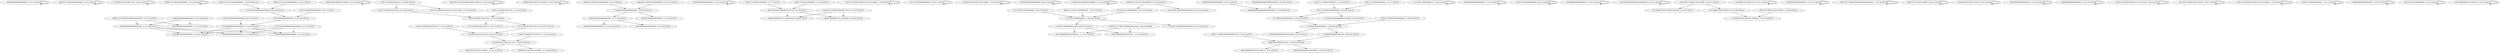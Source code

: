 digraph G {
    "00000000000000000000_11-31:14-LEN:20" -> "00000000000000000000_11-31:14-LEN:20";
    "00010111100010010000000_1-23:13-LEN:23" -> "00010111100010010000000_1-23:13-LEN:23";
    "111000011010100001100_7-28:13-LEN:21" -> "111000011010100001100_7-28:13-LEN:21";
    "0000110110001000000000_1-23:14-LEN:22" -> "0000110110001000000000_1-23:14-LEN:22";
    "00001110110001000000000000000_1-29:173-LEN:29" -> "00010000000000000000_11-31:16-LEN:20";
    "00001110110001000000000000000_1-29:173-LEN:29" -> "000100000000000000000_11-31:199-LEN:21";
    "0000110010000001100000_10-31:13-LEN:22" -> "0000110010000001100000_10-31:13-LEN:22";
    "11001101000010010100110_1-24:14-LEN:23" -> "11010000100101001101_6-25:253-LEN:20";
    "0001001110100110000000010100010_1-32:15-LEN:31" -> "0001001110100110000000010100010_1-32:15-LEN:31";
    "100001001010010110100001_9-33:14-LEN:24" -> "100001001010010110100001_9-33:14-LEN:24";
    "001001000000000000000_11-31:196-LEN:21" -> "100100000000000000010_13-33:183-LEN:21";
    "001001000000000000000_11-31:196-LEN:21" -> "10010000000000000000_13-33:24-LEN:20";
    "10011101000010010100_2-21:242-LEN:20" -> "00111010000100101001_3-22:270-LEN:20";
    "01000000000000000010_13-33:22-LEN:20" -> "01000000000000000010_13-33:22-LEN:20";
    "0011101000010000000110110_3-27:79-LEN:25" -> "1000010000000110110000000_9-33:80-LEN:25";
    "0011101000010000000110110_3-27:79-LEN:25" -> "1000010000000110110100000_9-33:80-LEN:25";
    "010101000000000000000_8-29:13-LEN:21" -> "010100000000000000000_11-31:243-LEN:21";
    "11001110100001000100110110100001_1-33:54-LEN:32" -> "11001110100001000100110110100001_1-33:54-LEN:32";
    "011101001000000000010_6-26:13-LEN:21" -> "011101001000000000010_6-26:13-LEN:21";
    "10100001001010011010100001_7-33:16-LEN:26" -> "10100001001010011010100001_7-33:16-LEN:26";
    "10100001001010011011010_7-29:274-LEN:23" -> "0001001010011011010001_11-33:14-LEN:22";
    "10100001001010011011010_7-29:274-LEN:23" -> "00010010100110110100001_11-33:264-LEN:23";
    "11000100100000000000_8-28:13-LEN:20" -> "11000100100000000000_8-28:13-LEN:20";
    "00111010000100101001_3-22:270-LEN:20" -> "011101000010010100101_4-25:13-LEN:21";
    "00111010000100101001_3-22:270-LEN:20" -> "011101000010010100110_4-24:257-LEN:21";
    "000101110001001000000000_1-25:14-LEN:24" -> "11100010010000000000000_7-29:193-LEN:23";
    "000011101101010000000000_1-24:185-LEN:24" -> "11011010100000000000000_6-28:210-LEN:23";
    "111000100100000000000000_7-31:14-LEN:24" -> "111000100100000000000000_7-31:14-LEN:24";
    "011110100110000000001_5-25:14-LEN:21" -> "11101001100000000010_7-26:342-LEN:20";
    "11010000100101001101_6-25:253-LEN:20" -> "10100001001010011011010_7-29:274-LEN:23";
    "000101110100110000000001_1-25:27-LEN:24" -> "11101001100000000010_7-26:342-LEN:20";
    "00000000000000000000_5-25:13-LEN:20" -> "000000000000000000000000000_7-33:148-LEN:27";
    "11100001000000000010_7-26:256-LEN:20" -> "1100001000000000010010000_8-33:19-LEN:25";
    "11100001000000000010_7-26:256-LEN:20" -> "110000100000000001010_8-28:243-LEN:21";
    "10011101000010010100_1-21:39-LEN:20" -> "00111010000100101001_3-22:270-LEN:20";
    "00001101101010000000000_1-24:15-LEN:23" -> "11011010100000000000000_6-28:210-LEN:23";
    "000100111010011000000000_1-24:325-LEN:24" -> "01110100110000000001_6-25:312-LEN:20";
    "000100111010011000000000_1-24:325-LEN:24" -> "011101001100000000001000101_6-33:18-LEN:27";
    "11101001100000000110_7-26:14-LEN:20" -> "11101001100000000110_7-26:14-LEN:20";
    "00010000000000000000_11-31:14-LEN:20" -> "00010000000000000000_11-31:14-LEN:20";
    "01101101010000000000_4-24:13-LEN:20" -> "01101101010000000000_4-24:13-LEN:20";
    "11011010100000000000000_6-28:210-LEN:23" -> "10101000000000000000_10-29:230-LEN:20";
    "010011111000010000000_1-21:234-LEN:21" -> "0011111000010000000000_3-24:245-LEN:22";
    "01000000000000000010_13-33:19-LEN:20" -> "01000000000000000010_13-33:19-LEN:20";
    "1101100010000000001000000010_6-33:17-LEN:28" -> "1101100010000000001000000010_6-33:17-LEN:28";
    "010011110000100000000001010_1-28:14-LEN:27" -> "00001000000000010101_10-29:244-LEN:20";
    "11100010010000000000000_7-29:193-LEN:23" -> "001001000000000000000_11-31:196-LEN:21";
    "11100010010000000000000_7-29:193-LEN:23" -> "00100100000000000000_11-31:14-LEN:20";
    "00001000000000000000_10-29:16-LEN:20" -> "00010000000000000000_11-31:16-LEN:20";
    "00001000000000000000_10-29:16-LEN:20" -> "000100000000000000000_11-31:199-LEN:21";
    "001100111000011001010000_1-24:173-LEN:24" -> "011100001100101000010000001_6-33:15-LEN:27";
    "001100111000011001010000_1-24:173-LEN:24" -> "01110000110010100001_6-25:158-LEN:20";
    "110000100000000001010_8-28:243-LEN:21" -> "00001000000000010101_10-29:244-LEN:20";
    "110100001001000110110_6-27:13-LEN:21" -> "110100001001000110110_6-27:13-LEN:21";
    "01000000000000000010_13-33:15-LEN:20" -> "01000000000000000010_13-33:15-LEN:20";
    "000110111000010000010000100000001_1-33:108-LEN:33" -> "000110111000010000010000100000001_1-33:108-LEN:33";
    "1101001100000000010100_8-29:337-LEN:22" -> "10011000000000101000101_11-33:317-LEN:23";
    "1101001100000000010100_8-29:337-LEN:22" -> "1001100000000010100101_11-33:18-LEN:22";
    "00010111101001100000_1-20:13-LEN:20" -> "00010111101001100000_1-20:13-LEN:20";
    "11001110100001001010_1-20:299-LEN:20" -> "10011101000010010100_2-21:242-LEN:20";
    "11001110100001001010_1-20:299-LEN:20" -> "10011101000010010101110110101001_2-33:75-LEN:32";
    "11110000100000000001_6-25:239-LEN:20" -> "11100001000000000010_7-26:256-LEN:20";
    "010011110000100000000001_1-25:16-LEN:24" -> "11100001000000000010_7-26:256-LEN:20";
    "010000100101001101010_8-29:13-LEN:21" -> "010000100101001101010_8-29:13-LEN:21";
    "1101100100000000000000000_6-31:15-LEN:25" -> "01000000000000000000_13-33:41-LEN:20";
    "1101100100000000000000000_6-31:15-LEN:25" -> "010000000000000000010_13-33:405-LEN:21";
    "1101100100000000000000000_6-31:15-LEN:25" -> "010000000000000000000_13-33:14-LEN:21";
    "10010000000000000010_13-33:14-LEN:20" -> "10010000000000000010_13-33:14-LEN:20";
    "00001000000000010101_10-29:244-LEN:20" -> "0001000000000010101000_11-33:13-LEN:22";
    "00001000000000010101_10-29:244-LEN:20" -> "00010000000000101010000_11-33:227-LEN:23";
    "110011010000100101001101_1-25:18-LEN:24" -> "10100001001010011011010_7-29:274-LEN:23";
    "00000000000000000010_13-33:15-LEN:20" -> "00000000000000000010_13-33:15-LEN:20";
    "010011101000010000000_1-21:77-LEN:21" -> "0011101000010000000110110_3-27:79-LEN:25";
    "01110100110000000001_6-25:312-LEN:20" -> "11101001100000000010_7-26:342-LEN:20";
    "1100111010000100010111011010100_1-32:15-LEN:31" -> "1100111010000100010111011010100_1-32:15-LEN:31";
    "000100000000000000000_11-31:199-LEN:21" -> "01000000000000000000_13-33:41-LEN:20";
    "000100000000000000000_11-31:199-LEN:21" -> "010000000000000000010_13-33:405-LEN:21";
    "000100000000000000000_11-31:199-LEN:21" -> "010000000000000000000_13-33:14-LEN:21";
    "000110111000010000000110110_1-27:81-LEN:27" -> "1000010000000110110000000_9-33:80-LEN:25";
    "000110111000010000000110110_1-27:81-LEN:27" -> "1000010000000110110100000_9-33:80-LEN:25";
    "00010011111001100000000010100_1-29:14-LEN:29" -> "10011000000000101000101_11-33:317-LEN:23";
    "00010011111001100000000010100_1-29:14-LEN:29" -> "1001100000000010100101_11-33:18-LEN:22";
    "001100111000011001000000_1-24:15-LEN:24" -> "001100111000011001000000_1-24:15-LEN:24";
    "110011101000010010000110110100001_1-33:18-LEN:33" -> "110011101000010010000110110100001_1-33:18-LEN:33";
    "11101001100000000010_7-26:342-LEN:20" -> "1101001100000000010000101_8-33:34-LEN:25";
    "11101001100000000010_7-26:342-LEN:20" -> "1101001100000000010100_8-29:337-LEN:22";
    "01001111000010000000_1-21:13-LEN:20" -> "01001111000010000000_1-21:13-LEN:20";
    "001101110000110010100001_1-25:20-LEN:24" -> "111000011001010000110000001_7-33:178-LEN:27";
    "0011111000010000000000_3-24:245-LEN:22" -> "11110000100000000001_6-25:239-LEN:20";
    "0011111000010000000000_3-24:245-LEN:22" -> "111100001000000000001010000_6-33:18-LEN:27";
    "0000000000000000000000000_1-25:149-LEN:25" -> "000000000000000000000000000_7-33:148-LEN:27";
    "00011111000010000000_1-21:17-LEN:20" -> "0011111000010000000000_3-24:245-LEN:22";
    "00000000000000000010_14-33:15-LEN:20" -> "00000000000000000010_14-33:15-LEN:20";
    "10101000000000000000_10-29:230-LEN:20" -> "010100000000000000000_11-31:243-LEN:21";
    "01110000110010100001_6-25:158-LEN:20" -> "111000011001010000110000001_7-33:178-LEN:27";
    "00111010101000000000_3-23:13-LEN:20" -> "00111010101000000000_3-23:13-LEN:20";
    "101010100000000000000_7-28:15-LEN:21" -> "10101000000000000000_10-29:230-LEN:20";
    "011101000010010100110_4-24:257-LEN:21" -> "11010000100101001101_6-25:253-LEN:20";
    "001100000000110100010_12-32:15-LEN:21" -> "001100000000110100010_12-32:15-LEN:21";
    "00011101000010000000_1-21:16-LEN:20" -> "0011101000010000000110110_3-27:79-LEN:25";
    "0001001110001001000000000_1-25:172-LEN:25" -> "11100010010000000000000_7-29:193-LEN:23";
    "010100000000000000000_11-31:243-LEN:21" -> "01000000000000000000_13-33:41-LEN:20";
    "010100000000000000000_11-31:243-LEN:21" -> "010000000000000000010_13-33:405-LEN:21";
    "010100000000000000000_11-31:243-LEN:21" -> "010000000000000000000_13-33:14-LEN:21";
}
